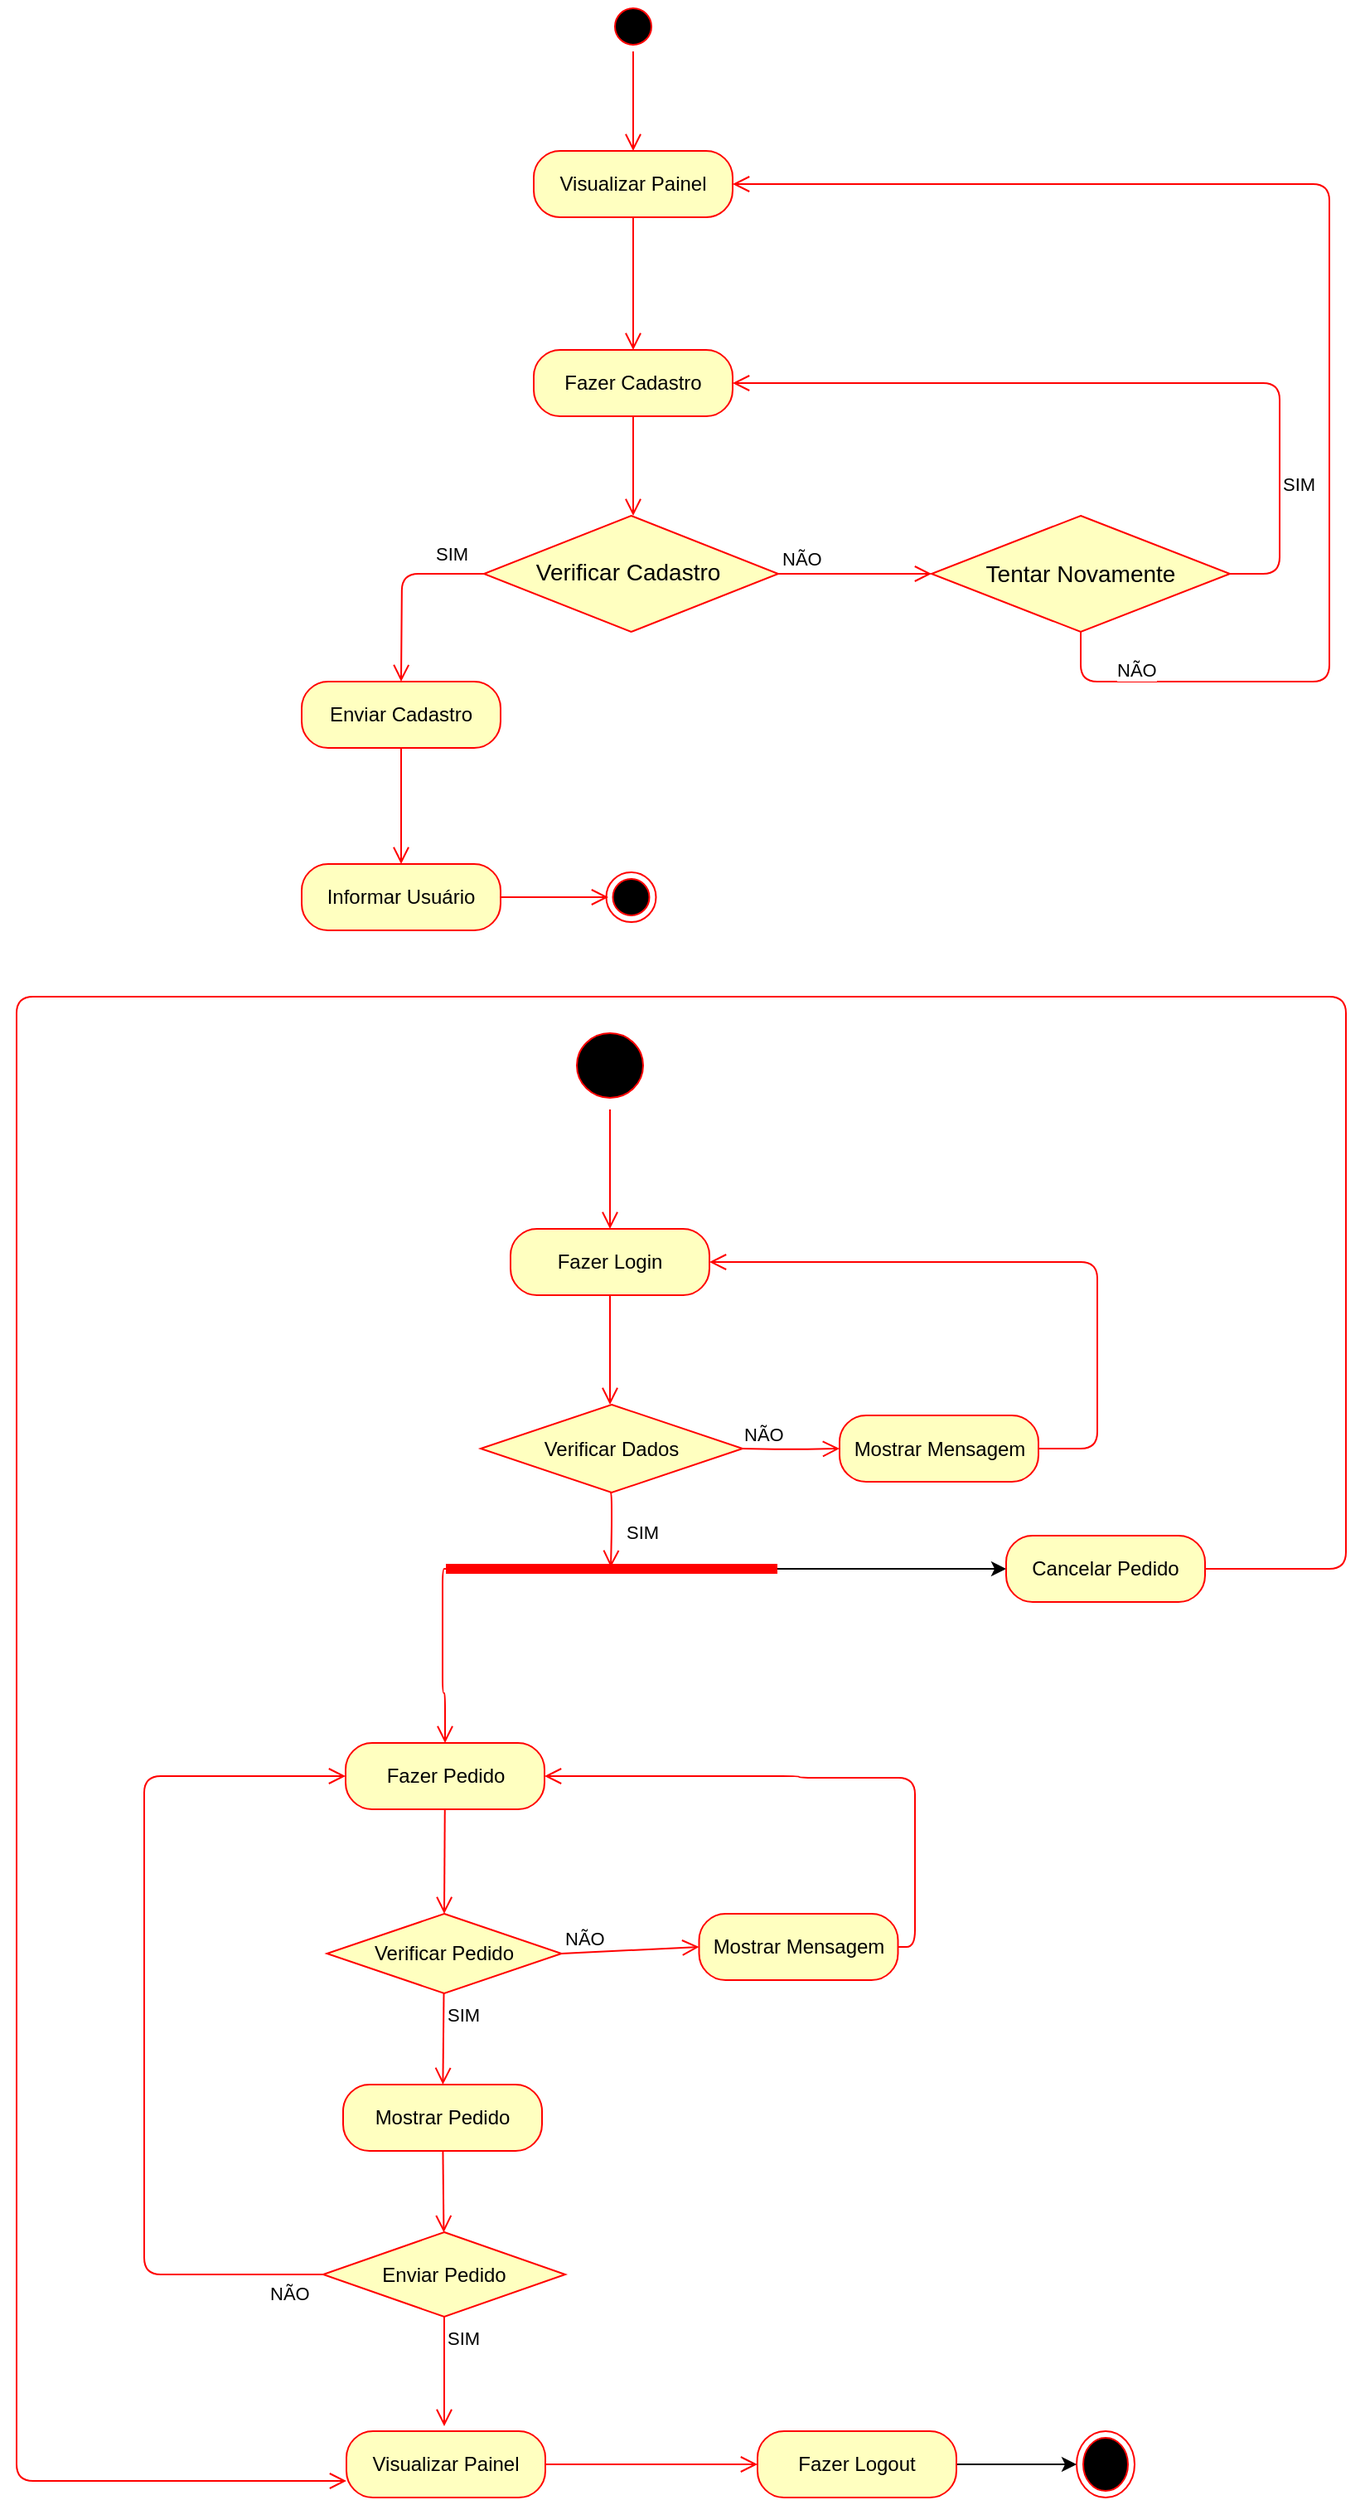 <mxfile version="13.9.9" type="device"><diagram id="T8rfPx6GkSlBfaynFenx" name="Página-1"><mxGraphModel dx="1704" dy="2141" grid="0" gridSize="10" guides="1" tooltips="1" connect="1" arrows="1" fold="1" page="1" pageScale="1" pageWidth="827" pageHeight="1169" math="0" shadow="0"><root><mxCell id="0"/><mxCell id="1" parent="0"/><mxCell id="QwPHZEh0NtQN698nEgi--1" value="" style="ellipse;html=1;shape=startState;fillColor=#000000;strokeColor=#ff0000;" parent="1" vertex="1"><mxGeometry x="547" y="-118" width="30" height="30" as="geometry"/></mxCell><mxCell id="QwPHZEh0NtQN698nEgi--2" value="" style="html=1;verticalAlign=bottom;endArrow=open;endSize=8;strokeColor=#ff0000;" parent="1" source="QwPHZEh0NtQN698nEgi--1" edge="1"><mxGeometry relative="1" as="geometry"><mxPoint x="562" y="-28" as="targetPoint"/></mxGeometry></mxCell><mxCell id="QwPHZEh0NtQN698nEgi--3" value="Fazer Cadastro" style="rounded=1;whiteSpace=wrap;html=1;arcSize=40;fontColor=#000000;fillColor=#ffffc0;strokeColor=#ff0000;" parent="1" vertex="1"><mxGeometry x="502" y="92" width="120" height="40" as="geometry"/></mxCell><mxCell id="QwPHZEh0NtQN698nEgi--4" value="" style="html=1;verticalAlign=bottom;endArrow=open;endSize=8;strokeColor=#ff0000;" parent="1" source="QwPHZEh0NtQN698nEgi--3" edge="1"><mxGeometry relative="1" as="geometry"><mxPoint x="562" y="192" as="targetPoint"/></mxGeometry></mxCell><mxCell id="QwPHZEh0NtQN698nEgi--5" value="&lt;span style=&quot;line-height: 107% ; font-family: &amp;#34;arial&amp;#34; , sans-serif&quot;&gt;&lt;font style=&quot;font-size: 14px&quot;&gt;Verificar Cadastro&amp;nbsp;&lt;/font&gt;&lt;/span&gt;" style="rhombus;whiteSpace=wrap;html=1;fillColor=#ffffc0;strokeColor=#ff0000;" parent="1" vertex="1"><mxGeometry x="472" y="192" width="177.5" height="70" as="geometry"/></mxCell><mxCell id="QwPHZEh0NtQN698nEgi--6" value="NÃO" style="html=1;align=left;verticalAlign=bottom;endArrow=open;endSize=8;strokeColor=#ff0000;" parent="1" source="QwPHZEh0NtQN698nEgi--5" edge="1"><mxGeometry x="-1" relative="1" as="geometry"><mxPoint x="742" y="227" as="targetPoint"/></mxGeometry></mxCell><mxCell id="QwPHZEh0NtQN698nEgi--7" value="SIM" style="edgeStyle=orthogonalEdgeStyle;html=1;align=left;verticalAlign=top;endArrow=open;endSize=8;strokeColor=#ff0000;" parent="1" source="QwPHZEh0NtQN698nEgi--5" edge="1"><mxGeometry x="-0.447" y="-25" relative="1" as="geometry"><mxPoint x="422" y="292" as="targetPoint"/><mxPoint as="offset"/></mxGeometry></mxCell><mxCell id="QwPHZEh0NtQN698nEgi--15" value="&lt;font style=&quot;font-size: 14px&quot;&gt;Tentar Novamente&lt;/font&gt;" style="rhombus;whiteSpace=wrap;html=1;fillColor=#ffffc0;strokeColor=#ff0000;" parent="1" vertex="1"><mxGeometry x="742" y="192" width="180" height="70" as="geometry"/></mxCell><mxCell id="QwPHZEh0NtQN698nEgi--16" value="SIM" style="edgeStyle=orthogonalEdgeStyle;html=1;align=left;verticalAlign=bottom;endArrow=open;endSize=8;strokeColor=#ff0000;entryX=1;entryY=0.5;entryDx=0;entryDy=0;" parent="1" source="QwPHZEh0NtQN698nEgi--15" target="QwPHZEh0NtQN698nEgi--3" edge="1"><mxGeometry x="-0.684" relative="1" as="geometry"><mxPoint x="672" y="112" as="targetPoint"/><Array as="points"><mxPoint x="952" y="227"/><mxPoint x="952" y="112"/></Array><mxPoint as="offset"/></mxGeometry></mxCell><mxCell id="QwPHZEh0NtQN698nEgi--17" value="NÃO" style="edgeStyle=orthogonalEdgeStyle;html=1;align=left;verticalAlign=top;endArrow=open;endSize=8;strokeColor=#ff0000;entryX=1;entryY=0.5;entryDx=0;entryDy=0;" parent="1" source="QwPHZEh0NtQN698nEgi--15" target="QwPHZEh0NtQN698nEgi--18" edge="1"><mxGeometry x="-0.976" y="20" relative="1" as="geometry"><mxPoint x="652" y="2" as="targetPoint"/><Array as="points"><mxPoint x="832" y="292"/><mxPoint x="982" y="292"/><mxPoint x="982" y="-8"/></Array><mxPoint as="offset"/></mxGeometry></mxCell><mxCell id="QwPHZEh0NtQN698nEgi--18" value="Visualizar Painel" style="rounded=1;whiteSpace=wrap;html=1;arcSize=40;fontColor=#000000;fillColor=#ffffc0;strokeColor=#ff0000;" parent="1" vertex="1"><mxGeometry x="502" y="-28" width="120" height="40" as="geometry"/></mxCell><mxCell id="QwPHZEh0NtQN698nEgi--19" value="" style="html=1;verticalAlign=bottom;endArrow=open;endSize=8;strokeColor=#ff0000;entryX=0.5;entryY=0;entryDx=0;entryDy=0;" parent="1" source="QwPHZEh0NtQN698nEgi--18" target="QwPHZEh0NtQN698nEgi--3" edge="1"><mxGeometry relative="1" as="geometry"><mxPoint x="562" y="72" as="targetPoint"/></mxGeometry></mxCell><mxCell id="QwPHZEh0NtQN698nEgi--21" value="Enviar Cadastro" style="rounded=1;whiteSpace=wrap;html=1;arcSize=40;fontColor=#000000;fillColor=#ffffc0;strokeColor=#ff0000;" parent="1" vertex="1"><mxGeometry x="362" y="292" width="120" height="40" as="geometry"/></mxCell><mxCell id="QwPHZEh0NtQN698nEgi--22" value="" style="html=1;verticalAlign=bottom;endArrow=open;endSize=8;strokeColor=#ff0000;entryX=0.5;entryY=0;entryDx=0;entryDy=0;" parent="1" source="QwPHZEh0NtQN698nEgi--21" target="QwPHZEh0NtQN698nEgi--23" edge="1"><mxGeometry relative="1" as="geometry"><mxPoint x="422" y="387" as="targetPoint"/></mxGeometry></mxCell><mxCell id="QwPHZEh0NtQN698nEgi--23" value="Informar Usuário" style="rounded=1;whiteSpace=wrap;html=1;arcSize=40;fontColor=#000000;fillColor=#ffffc0;strokeColor=#ff0000;" parent="1" vertex="1"><mxGeometry x="362" y="402" width="120" height="40" as="geometry"/></mxCell><mxCell id="QwPHZEh0NtQN698nEgi--24" value="" style="html=1;verticalAlign=bottom;endArrow=open;endSize=8;strokeColor=#ff0000;entryX=0.042;entryY=0.5;entryDx=0;entryDy=0;entryPerimeter=0;" parent="1" source="QwPHZEh0NtQN698nEgi--23" target="QwPHZEh0NtQN698nEgi--51" edge="1"><mxGeometry relative="1" as="geometry"><mxPoint x="542" y="422" as="targetPoint"/></mxGeometry></mxCell><mxCell id="QwPHZEh0NtQN698nEgi--29" value="Fazer Login" style="rounded=1;whiteSpace=wrap;html=1;arcSize=40;fontColor=#000000;fillColor=#ffffc0;strokeColor=#ff0000;" parent="1" vertex="1"><mxGeometry x="488" y="622" width="120" height="40" as="geometry"/></mxCell><mxCell id="QwPHZEh0NtQN698nEgi--30" value="" style="html=1;verticalAlign=bottom;endArrow=open;endSize=8;strokeColor=#ff0000;entryX=0.5;entryY=0;entryDx=0;entryDy=0;" parent="1" source="QwPHZEh0NtQN698nEgi--29" edge="1"><mxGeometry relative="1" as="geometry"><mxPoint x="548" y="728" as="targetPoint"/></mxGeometry></mxCell><mxCell id="QwPHZEh0NtQN698nEgi--32" value="Verificar Dados" style="rhombus;whiteSpace=wrap;html=1;fillColor=#ffffc0;strokeColor=#ff0000;" parent="1" vertex="1"><mxGeometry x="470" y="728" width="158" height="53" as="geometry"/></mxCell><mxCell id="QwPHZEh0NtQN698nEgi--33" value="NÃO" style="edgeStyle=orthogonalEdgeStyle;html=1;align=left;verticalAlign=bottom;endArrow=open;endSize=8;strokeColor=#ff0000;entryX=0;entryY=0.5;entryDx=0;entryDy=0;" parent="1" target="QwPHZEh0NtQN698nEgi--35" edge="1"><mxGeometry x="-1" relative="1" as="geometry"><mxPoint x="688.5" y="755" as="targetPoint"/><mxPoint x="627" y="754.5" as="sourcePoint"/></mxGeometry></mxCell><mxCell id="QwPHZEh0NtQN698nEgi--34" value="SIM" style="edgeStyle=orthogonalEdgeStyle;html=1;align=left;verticalAlign=top;endArrow=open;endSize=8;strokeColor=#ff0000;" parent="1" edge="1"><mxGeometry x="-0.478" y="7" relative="1" as="geometry"><mxPoint x="548.5" y="826" as="targetPoint"/><mxPoint x="548" y="781" as="sourcePoint"/><Array as="points"><mxPoint x="549" y="781"/><mxPoint x="549" y="804"/></Array><mxPoint as="offset"/></mxGeometry></mxCell><mxCell id="QwPHZEh0NtQN698nEgi--35" value="Mostrar Mensagem" style="rounded=1;whiteSpace=wrap;html=1;arcSize=40;fontColor=#000000;fillColor=#ffffc0;strokeColor=#ff0000;" parent="1" vertex="1"><mxGeometry x="686.5" y="734.5" width="120" height="40" as="geometry"/></mxCell><mxCell id="QwPHZEh0NtQN698nEgi--36" value="" style="edgeStyle=orthogonalEdgeStyle;html=1;verticalAlign=bottom;endArrow=open;endSize=8;strokeColor=#ff0000;exitX=1;exitY=0.5;exitDx=0;exitDy=0;entryX=1;entryY=0.5;entryDx=0;entryDy=0;" parent="1" source="QwPHZEh0NtQN698nEgi--35" target="QwPHZEh0NtQN698nEgi--29" edge="1"><mxGeometry relative="1" as="geometry"><mxPoint x="750.5" y="836" as="targetPoint"/><Array as="points"><mxPoint x="842" y="755"/><mxPoint x="842" y="642"/></Array></mxGeometry></mxCell><mxCell id="QwPHZEh0NtQN698nEgi--37" value="Fazer Pedido" style="rounded=1;whiteSpace=wrap;html=1;arcSize=40;fontColor=#000000;fillColor=#ffffc0;strokeColor=#ff0000;" parent="1" vertex="1"><mxGeometry x="388.5" y="932" width="120" height="40" as="geometry"/></mxCell><mxCell id="QwPHZEh0NtQN698nEgi--38" value="" style="html=1;verticalAlign=bottom;endArrow=open;endSize=8;strokeColor=#ff0000;entryX=0.5;entryY=0;entryDx=0;entryDy=0;" parent="1" source="QwPHZEh0NtQN698nEgi--37" target="QwPHZEh0NtQN698nEgi--55" edge="1"><mxGeometry relative="1" as="geometry"><mxPoint x="448" y="1023" as="targetPoint"/></mxGeometry></mxCell><mxCell id="QwPHZEh0NtQN698nEgi--51" value="" style="ellipse;html=1;shape=endState;fillColor=#000000;strokeColor=#ff0000;" parent="1" vertex="1"><mxGeometry x="545.75" y="407" width="30" height="30" as="geometry"/></mxCell><mxCell id="QwPHZEh0NtQN698nEgi--55" value="Verificar Pedido" style="rhombus;whiteSpace=wrap;html=1;fillColor=#ffffc0;strokeColor=#ff0000;" parent="1" vertex="1"><mxGeometry x="377.25" y="1035" width="141.5" height="48" as="geometry"/></mxCell><mxCell id="QwPHZEh0NtQN698nEgi--56" value="NÃO" style="html=1;align=left;verticalAlign=bottom;endArrow=open;endSize=8;strokeColor=#ff0000;entryX=0;entryY=0.5;entryDx=0;entryDy=0;exitX=1;exitY=0.5;exitDx=0;exitDy=0;" parent="1" source="QwPHZEh0NtQN698nEgi--55" target="QwPHZEh0NtQN698nEgi--59" edge="1"><mxGeometry x="-1" relative="1" as="geometry"><mxPoint x="591" y="1055" as="targetPoint"/></mxGeometry></mxCell><mxCell id="QwPHZEh0NtQN698nEgi--57" value="SIM" style="html=1;align=left;verticalAlign=top;endArrow=open;endSize=8;strokeColor=#ff0000;" parent="1" source="QwPHZEh0NtQN698nEgi--55" target="QwPHZEh0NtQN698nEgi--64" edge="1"><mxGeometry x="-1" relative="1" as="geometry"><mxPoint x="447" y="1152" as="targetPoint"/></mxGeometry></mxCell><mxCell id="QwPHZEh0NtQN698nEgi--59" value="Mostrar Mensagem" style="rounded=1;whiteSpace=wrap;html=1;arcSize=40;fontColor=#000000;fillColor=#ffffc0;strokeColor=#ff0000;" parent="1" vertex="1"><mxGeometry x="601.75" y="1035" width="120" height="40" as="geometry"/></mxCell><mxCell id="QwPHZEh0NtQN698nEgi--60" value="" style="edgeStyle=orthogonalEdgeStyle;html=1;verticalAlign=bottom;endArrow=open;endSize=8;strokeColor=#ff0000;exitX=1;exitY=0.5;exitDx=0;exitDy=0;entryX=1;entryY=0.5;entryDx=0;entryDy=0;" parent="1" source="QwPHZEh0NtQN698nEgi--59" target="QwPHZEh0NtQN698nEgi--37" edge="1"><mxGeometry relative="1" as="geometry"><mxPoint x="661.75" y="1140" as="targetPoint"/><Array as="points"><mxPoint x="732" y="1055"/><mxPoint x="732" y="953"/><mxPoint x="662" y="953"/><mxPoint x="662" y="952"/></Array></mxGeometry></mxCell><mxCell id="QwPHZEh0NtQN698nEgi--64" value="Mostrar Pedido" style="rounded=1;whiteSpace=wrap;html=1;arcSize=40;fontColor=#000000;fillColor=#ffffc0;strokeColor=#ff0000;" parent="1" vertex="1"><mxGeometry x="387" y="1138" width="120" height="40" as="geometry"/></mxCell><mxCell id="QwPHZEh0NtQN698nEgi--65" value="" style="html=1;verticalAlign=bottom;endArrow=open;endSize=8;strokeColor=#ff0000;" parent="1" source="QwPHZEh0NtQN698nEgi--64" target="QwPHZEh0NtQN698nEgi--66" edge="1"><mxGeometry relative="1" as="geometry"><mxPoint x="447" y="1252" as="targetPoint"/></mxGeometry></mxCell><mxCell id="QwPHZEh0NtQN698nEgi--66" value="Enviar Pedido" style="rhombus;whiteSpace=wrap;html=1;fillColor=#ffffc0;strokeColor=#ff0000;" parent="1" vertex="1"><mxGeometry x="375" y="1227" width="146" height="51" as="geometry"/></mxCell><mxCell id="QwPHZEh0NtQN698nEgi--67" value="NÃO" style="edgeStyle=orthogonalEdgeStyle;html=1;align=left;verticalAlign=bottom;endArrow=open;endSize=8;strokeColor=#ff0000;exitX=0;exitY=0.5;exitDx=0;exitDy=0;entryX=0;entryY=0.5;entryDx=0;entryDy=0;" parent="1" source="QwPHZEh0NtQN698nEgi--66" target="QwPHZEh0NtQN698nEgi--37" edge="1"><mxGeometry x="-0.87" y="20" relative="1" as="geometry"><mxPoint x="267" y="945" as="targetPoint"/><mxPoint x="370" y="1253" as="sourcePoint"/><Array as="points"><mxPoint x="267" y="1253"/><mxPoint x="267" y="952"/></Array><mxPoint as="offset"/></mxGeometry></mxCell><mxCell id="QwPHZEh0NtQN698nEgi--68" value="SIM" style="html=1;align=left;verticalAlign=top;endArrow=open;endSize=8;strokeColor=#ff0000;" parent="1" source="QwPHZEh0NtQN698nEgi--66" edge="1"><mxGeometry x="-1" relative="1" as="geometry"><mxPoint x="448" y="1344" as="targetPoint"/></mxGeometry></mxCell><mxCell id="QwPHZEh0NtQN698nEgi--70" value="Visualizar Painel" style="rounded=1;whiteSpace=wrap;html=1;arcSize=40;fontColor=#000000;fillColor=#ffffc0;strokeColor=#ff0000;" parent="1" vertex="1"><mxGeometry x="389" y="1347" width="120" height="40" as="geometry"/></mxCell><mxCell id="QwPHZEh0NtQN698nEgi--71" value="" style="html=1;verticalAlign=bottom;endArrow=open;endSize=8;strokeColor=#ff0000;exitX=1;exitY=0.5;exitDx=0;exitDy=0;entryX=0;entryY=0.5;entryDx=0;entryDy=0;" parent="1" source="QwPHZEh0NtQN698nEgi--70" target="SswHb2-gENOPJWaZPb_G-1" edge="1"><mxGeometry relative="1" as="geometry"><mxPoint x="612" y="1367" as="targetPoint"/></mxGeometry></mxCell><mxCell id="QwPHZEh0NtQN698nEgi--78" style="edgeStyle=none;rounded=0;orthogonalLoop=1;jettySize=auto;html=1;exitX=1;exitY=0.5;exitDx=0;exitDy=0;exitPerimeter=0;" parent="1" source="QwPHZEh0NtQN698nEgi--75" edge="1"><mxGeometry relative="1" as="geometry"><mxPoint x="787" y="827" as="targetPoint"/></mxGeometry></mxCell><mxCell id="QwPHZEh0NtQN698nEgi--75" value="" style="shape=line;html=1;strokeWidth=6;strokeColor=#ff0000;" parent="1" vertex="1"><mxGeometry x="449" y="822" width="200" height="10" as="geometry"/></mxCell><mxCell id="QwPHZEh0NtQN698nEgi--76" value="" style="edgeStyle=orthogonalEdgeStyle;html=1;verticalAlign=bottom;endArrow=open;endSize=8;strokeColor=#ff0000;entryX=0.5;entryY=0;entryDx=0;entryDy=0;" parent="1" source="QwPHZEh0NtQN698nEgi--75" target="QwPHZEh0NtQN698nEgi--37" edge="1"><mxGeometry relative="1" as="geometry"><mxPoint x="447" y="922" as="targetPoint"/><Array as="points"><mxPoint x="447" y="827"/><mxPoint x="447" y="902"/><mxPoint x="449" y="902"/></Array></mxGeometry></mxCell><mxCell id="QwPHZEh0NtQN698nEgi--80" value="Cancelar Pedido" style="rounded=1;whiteSpace=wrap;html=1;arcSize=40;fontColor=#000000;fillColor=#ffffc0;strokeColor=#ff0000;" parent="1" vertex="1"><mxGeometry x="787" y="807" width="120" height="40" as="geometry"/></mxCell><mxCell id="QwPHZEh0NtQN698nEgi--81" value="" style="edgeStyle=orthogonalEdgeStyle;html=1;verticalAlign=bottom;endArrow=open;endSize=8;strokeColor=#ff0000;entryX=0;entryY=0.75;entryDx=0;entryDy=0;" parent="1" source="QwPHZEh0NtQN698nEgi--80" target="QwPHZEh0NtQN698nEgi--70" edge="1"><mxGeometry relative="1" as="geometry"><mxPoint x="232" y="1272" as="targetPoint"/><Array as="points"><mxPoint x="992" y="827"/><mxPoint x="992" y="482"/><mxPoint x="190" y="482"/><mxPoint x="190" y="1377"/></Array></mxGeometry></mxCell><mxCell id="QwPHZEh0NtQN698nEgi--82" value="" style="ellipse;html=1;shape=endState;fillColor=#000000;strokeColor=#ff0000;" parent="1" vertex="1"><mxGeometry x="829.5" y="1347" width="35" height="40" as="geometry"/></mxCell><mxCell id="SswHb2-gENOPJWaZPb_G-3" style="edgeStyle=orthogonalEdgeStyle;rounded=0;orthogonalLoop=1;jettySize=auto;html=1;exitX=1;exitY=0.5;exitDx=0;exitDy=0;entryX=0;entryY=0.5;entryDx=0;entryDy=0;" parent="1" source="SswHb2-gENOPJWaZPb_G-1" target="QwPHZEh0NtQN698nEgi--82" edge="1"><mxGeometry relative="1" as="geometry"/></mxCell><mxCell id="SswHb2-gENOPJWaZPb_G-1" value="Fazer Logout" style="rounded=1;whiteSpace=wrap;html=1;arcSize=40;fontColor=#000000;fillColor=#ffffc0;strokeColor=#ff0000;" parent="1" vertex="1"><mxGeometry x="637" y="1347" width="120" height="40" as="geometry"/></mxCell><mxCell id="SswHb2-gENOPJWaZPb_G-4" value="" style="ellipse;html=1;shape=startState;fillColor=#000000;strokeColor=#ff0000;" parent="1" vertex="1"><mxGeometry x="524" y="500" width="48" height="47" as="geometry"/></mxCell><mxCell id="SswHb2-gENOPJWaZPb_G-5" value="" style="html=1;verticalAlign=bottom;endArrow=open;endSize=8;strokeColor=#ff0000;entryX=0.5;entryY=0;entryDx=0;entryDy=0;" parent="1" target="QwPHZEh0NtQN698nEgi--29" edge="1"><mxGeometry relative="1" as="geometry"><mxPoint x="548" y="598" as="targetPoint"/><mxPoint x="548" y="550" as="sourcePoint"/></mxGeometry></mxCell><mxCell id="SswHb2-gENOPJWaZPb_G-6" style="edgeStyle=none;rounded=0;orthogonalLoop=1;jettySize=auto;html=1;exitX=1;exitY=0;exitDx=0;exitDy=0;" parent="1" source="SswHb2-gENOPJWaZPb_G-4" target="SswHb2-gENOPJWaZPb_G-4" edge="1"><mxGeometry relative="1" as="geometry"/></mxCell></root></mxGraphModel></diagram></mxfile>